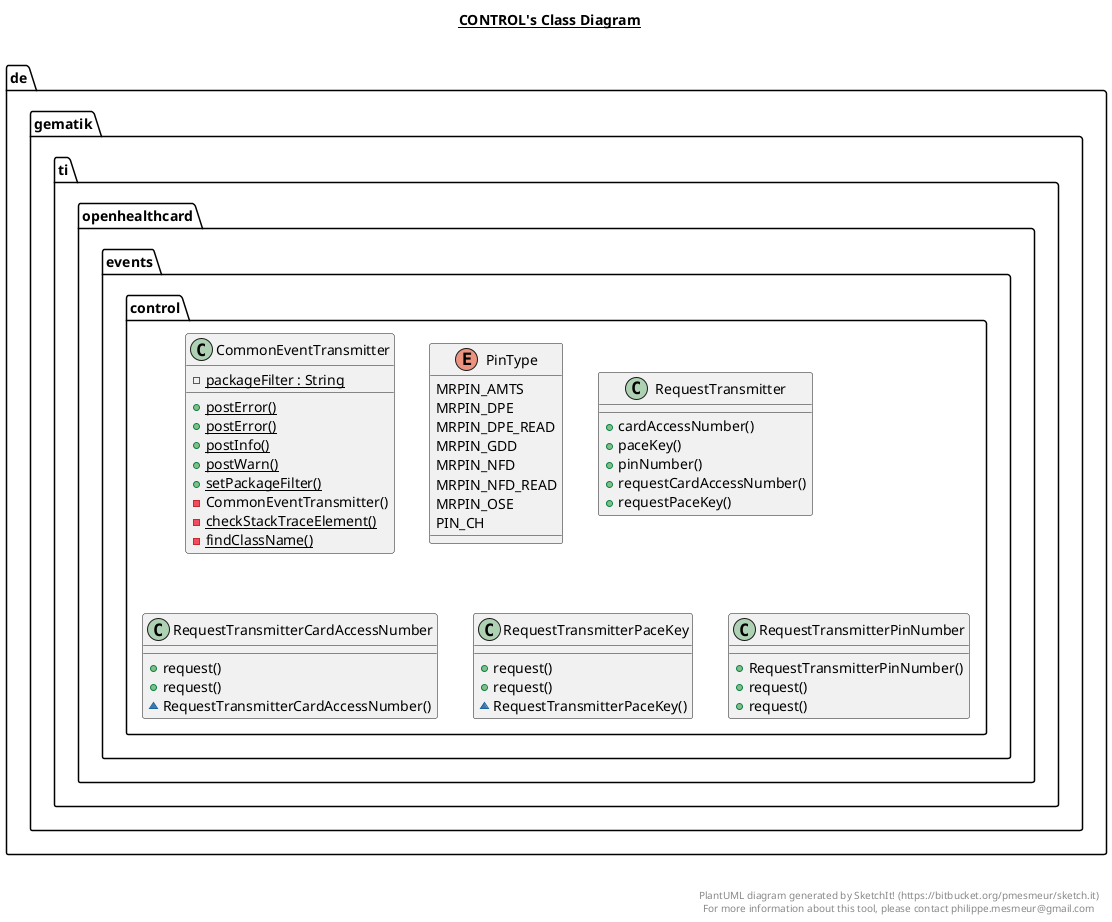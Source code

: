@startuml

title __CONTROL's Class Diagram__\n

  namespace de.gematik.ti.openhealthcard.events.control {
    class de.gematik.ti.openhealthcard.events.control.CommonEventTransmitter {
        {static} - packageFilter : String
        {static} + postError()
        {static} + postError()
        {static} + postInfo()
        {static} + postWarn()
        {static} + setPackageFilter()
        - CommonEventTransmitter()
        {static} - checkStackTraceElement()
        {static} - findClassName()
    }
  }
  

  namespace de.gematik.ti.openhealthcard.events.control {
    enum PinType {
      MRPIN_AMTS
      MRPIN_DPE
      MRPIN_DPE_READ
      MRPIN_GDD
      MRPIN_NFD
      MRPIN_NFD_READ
      MRPIN_OSE
      PIN_CH
    }
  }
  

  namespace de.gematik.ti.openhealthcard.events.control {
    class de.gematik.ti.openhealthcard.events.control.RequestTransmitter {
        + cardAccessNumber()
        + paceKey()
        + pinNumber()
        + requestCardAccessNumber()
        + requestPaceKey()
    }
  }
  

  namespace de.gematik.ti.openhealthcard.events.control {
    class de.gematik.ti.openhealthcard.events.control.RequestTransmitterCardAccessNumber {
        + request()
        + request()
        ~ RequestTransmitterCardAccessNumber()
    }
  }
  

  namespace de.gematik.ti.openhealthcard.events.control {
    class de.gematik.ti.openhealthcard.events.control.RequestTransmitterPaceKey {
        + request()
        + request()
        ~ RequestTransmitterPaceKey()
    }
  }
  

  namespace de.gematik.ti.openhealthcard.events.control {
    class de.gematik.ti.openhealthcard.events.control.RequestTransmitterPinNumber {
        + RequestTransmitterPinNumber()
        + request()
        + request()
    }
  }
  



right footer


PlantUML diagram generated by SketchIt! (https://bitbucket.org/pmesmeur/sketch.it)
For more information about this tool, please contact philippe.mesmeur@gmail.com
endfooter

@enduml
